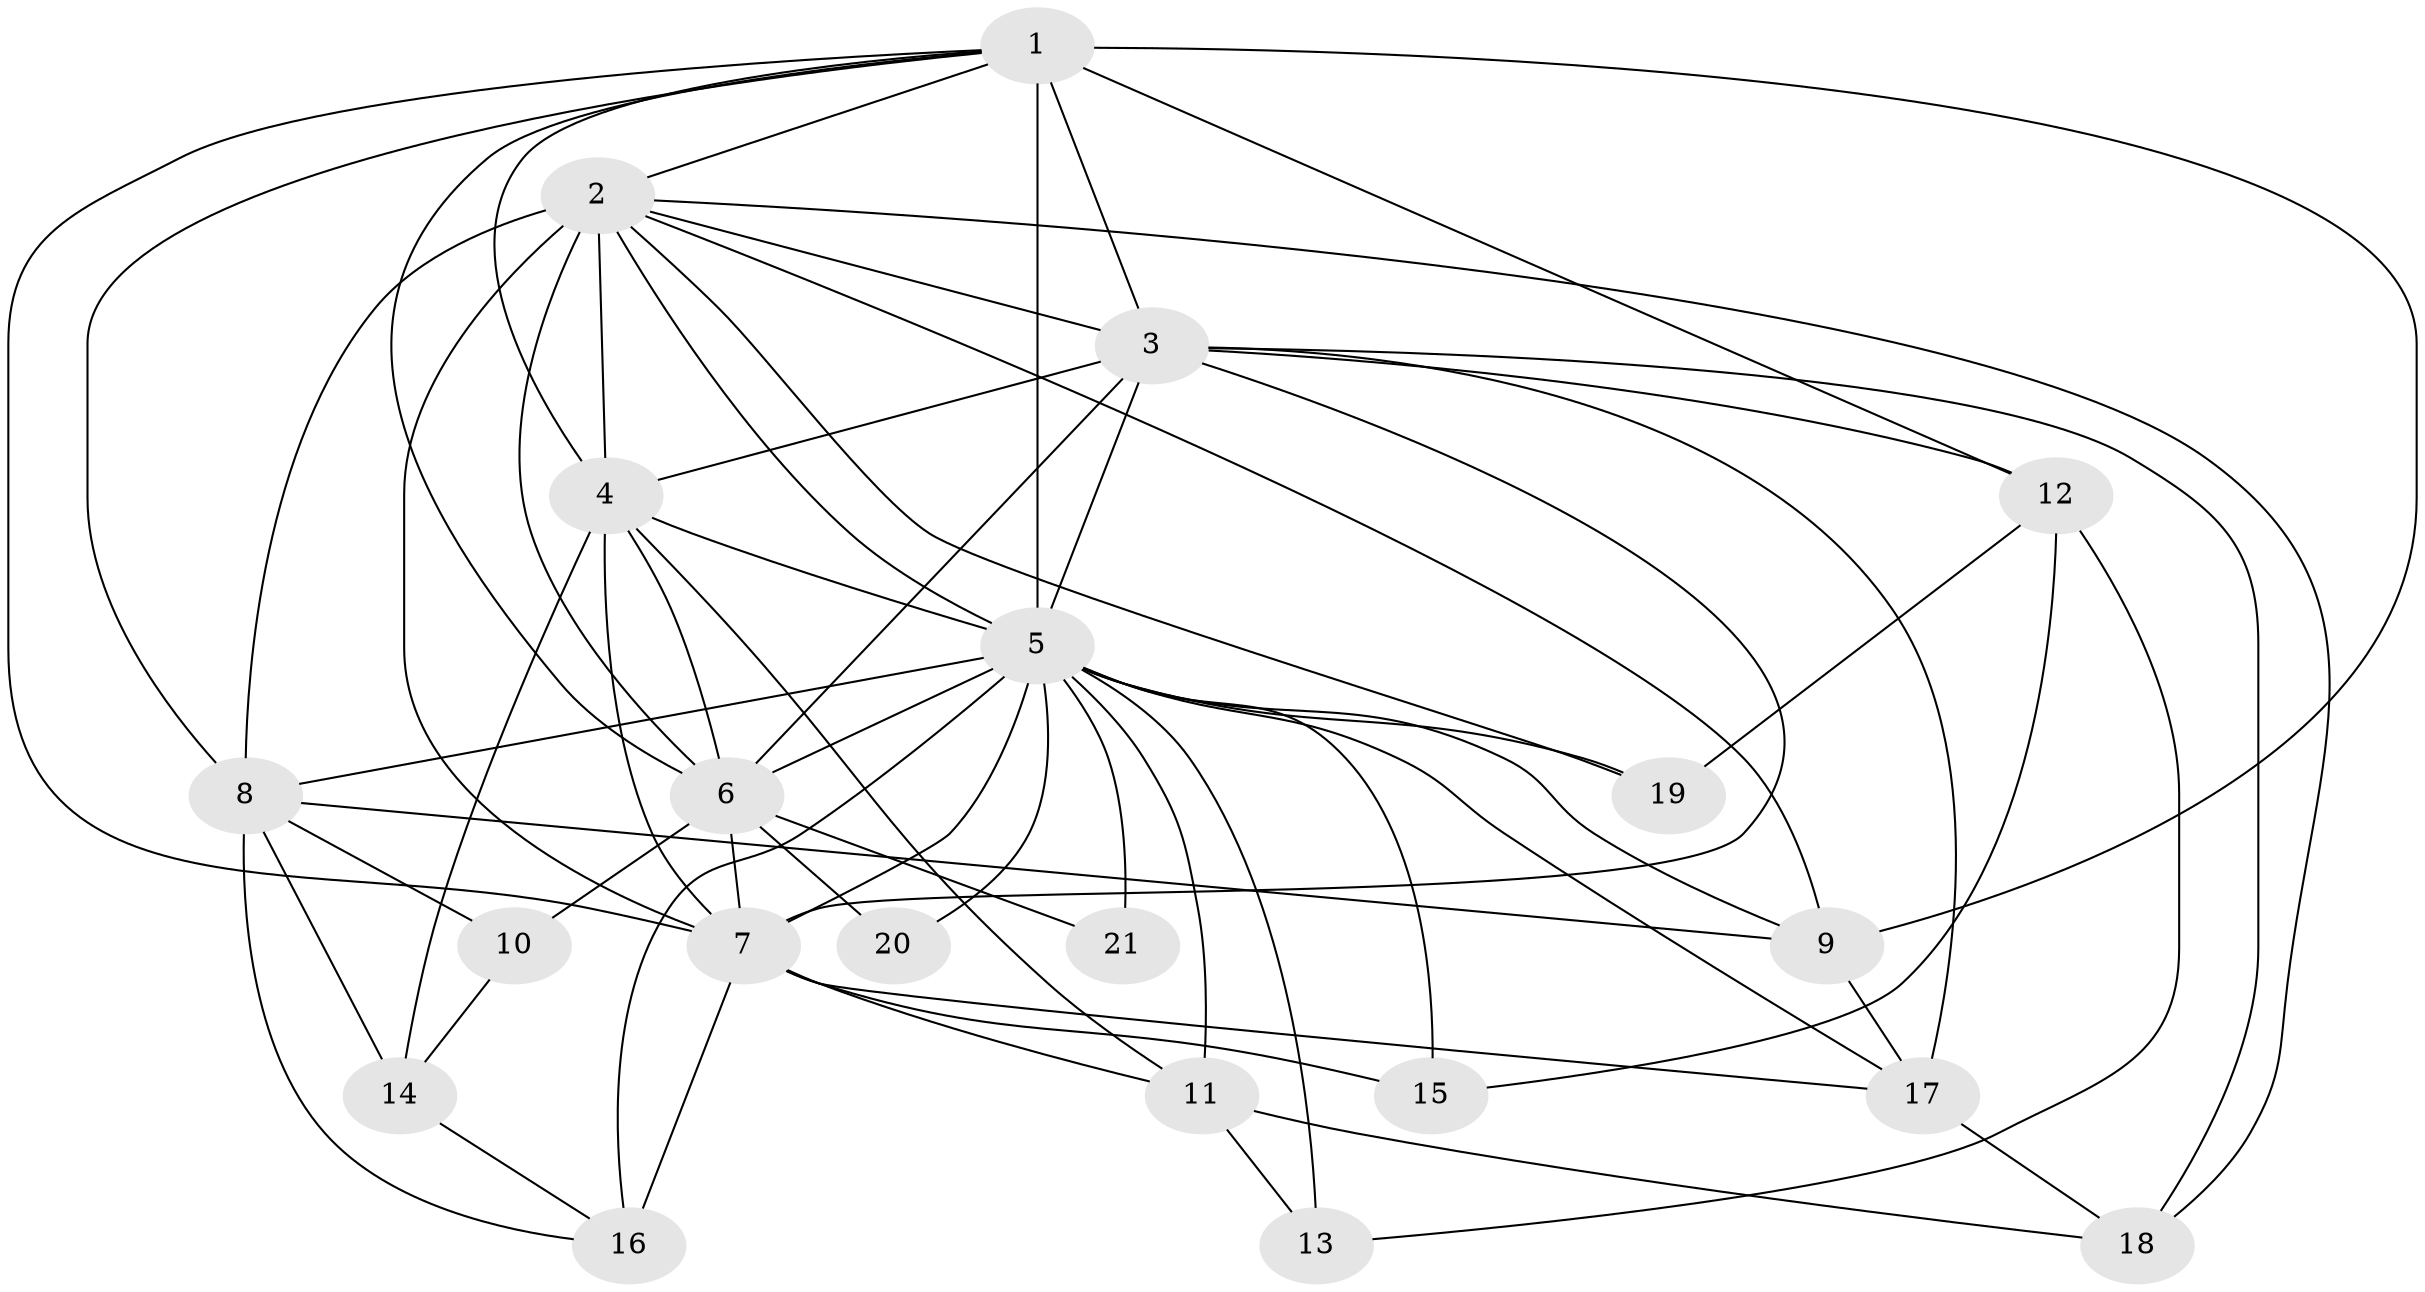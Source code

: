 // original degree distribution, {19: 0.03333333333333333, 21: 0.016666666666666666, 14: 0.05, 13: 0.03333333333333333, 15: 0.016666666666666666, 22: 0.016666666666666666, 2: 0.5666666666666667, 3: 0.15, 4: 0.08333333333333333, 6: 0.016666666666666666, 5: 0.016666666666666666}
// Generated by graph-tools (version 1.1) at 2025/49/03/04/25 22:49:18]
// undirected, 21 vertices, 63 edges
graph export_dot {
  node [color=gray90,style=filled];
  1;
  2;
  3;
  4;
  5;
  6;
  7;
  8;
  9;
  10;
  11;
  12;
  13;
  14;
  15;
  16;
  17;
  18;
  19;
  20;
  21;
  1 -- 2 [weight=1.0];
  1 -- 3 [weight=2.0];
  1 -- 4 [weight=1.0];
  1 -- 5 [weight=2.0];
  1 -- 6 [weight=1.0];
  1 -- 7 [weight=3.0];
  1 -- 8 [weight=2.0];
  1 -- 9 [weight=1.0];
  1 -- 12 [weight=4.0];
  2 -- 3 [weight=2.0];
  2 -- 4 [weight=1.0];
  2 -- 5 [weight=2.0];
  2 -- 6 [weight=1.0];
  2 -- 7 [weight=3.0];
  2 -- 8 [weight=8.0];
  2 -- 9 [weight=1.0];
  2 -- 18 [weight=1.0];
  2 -- 19 [weight=1.0];
  3 -- 4 [weight=3.0];
  3 -- 5 [weight=4.0];
  3 -- 6 [weight=4.0];
  3 -- 7 [weight=4.0];
  3 -- 12 [weight=1.0];
  3 -- 17 [weight=2.0];
  3 -- 18 [weight=1.0];
  4 -- 5 [weight=2.0];
  4 -- 6 [weight=2.0];
  4 -- 7 [weight=2.0];
  4 -- 11 [weight=1.0];
  4 -- 14 [weight=5.0];
  5 -- 6 [weight=2.0];
  5 -- 7 [weight=4.0];
  5 -- 8 [weight=2.0];
  5 -- 9 [weight=1.0];
  5 -- 11 [weight=1.0];
  5 -- 13 [weight=3.0];
  5 -- 15 [weight=1.0];
  5 -- 16 [weight=1.0];
  5 -- 17 [weight=1.0];
  5 -- 19 [weight=2.0];
  5 -- 20 [weight=1.0];
  5 -- 21 [weight=2.0];
  6 -- 7 [weight=3.0];
  6 -- 10 [weight=1.0];
  6 -- 20 [weight=2.0];
  6 -- 21 [weight=1.0];
  7 -- 11 [weight=1.0];
  7 -- 15 [weight=2.0];
  7 -- 16 [weight=2.0];
  7 -- 17 [weight=1.0];
  8 -- 9 [weight=1.0];
  8 -- 10 [weight=1.0];
  8 -- 14 [weight=1.0];
  8 -- 16 [weight=1.0];
  9 -- 17 [weight=1.0];
  10 -- 14 [weight=1.0];
  11 -- 13 [weight=1.0];
  11 -- 18 [weight=1.0];
  12 -- 13 [weight=1.0];
  12 -- 15 [weight=1.0];
  12 -- 19 [weight=1.0];
  14 -- 16 [weight=1.0];
  17 -- 18 [weight=1.0];
}
